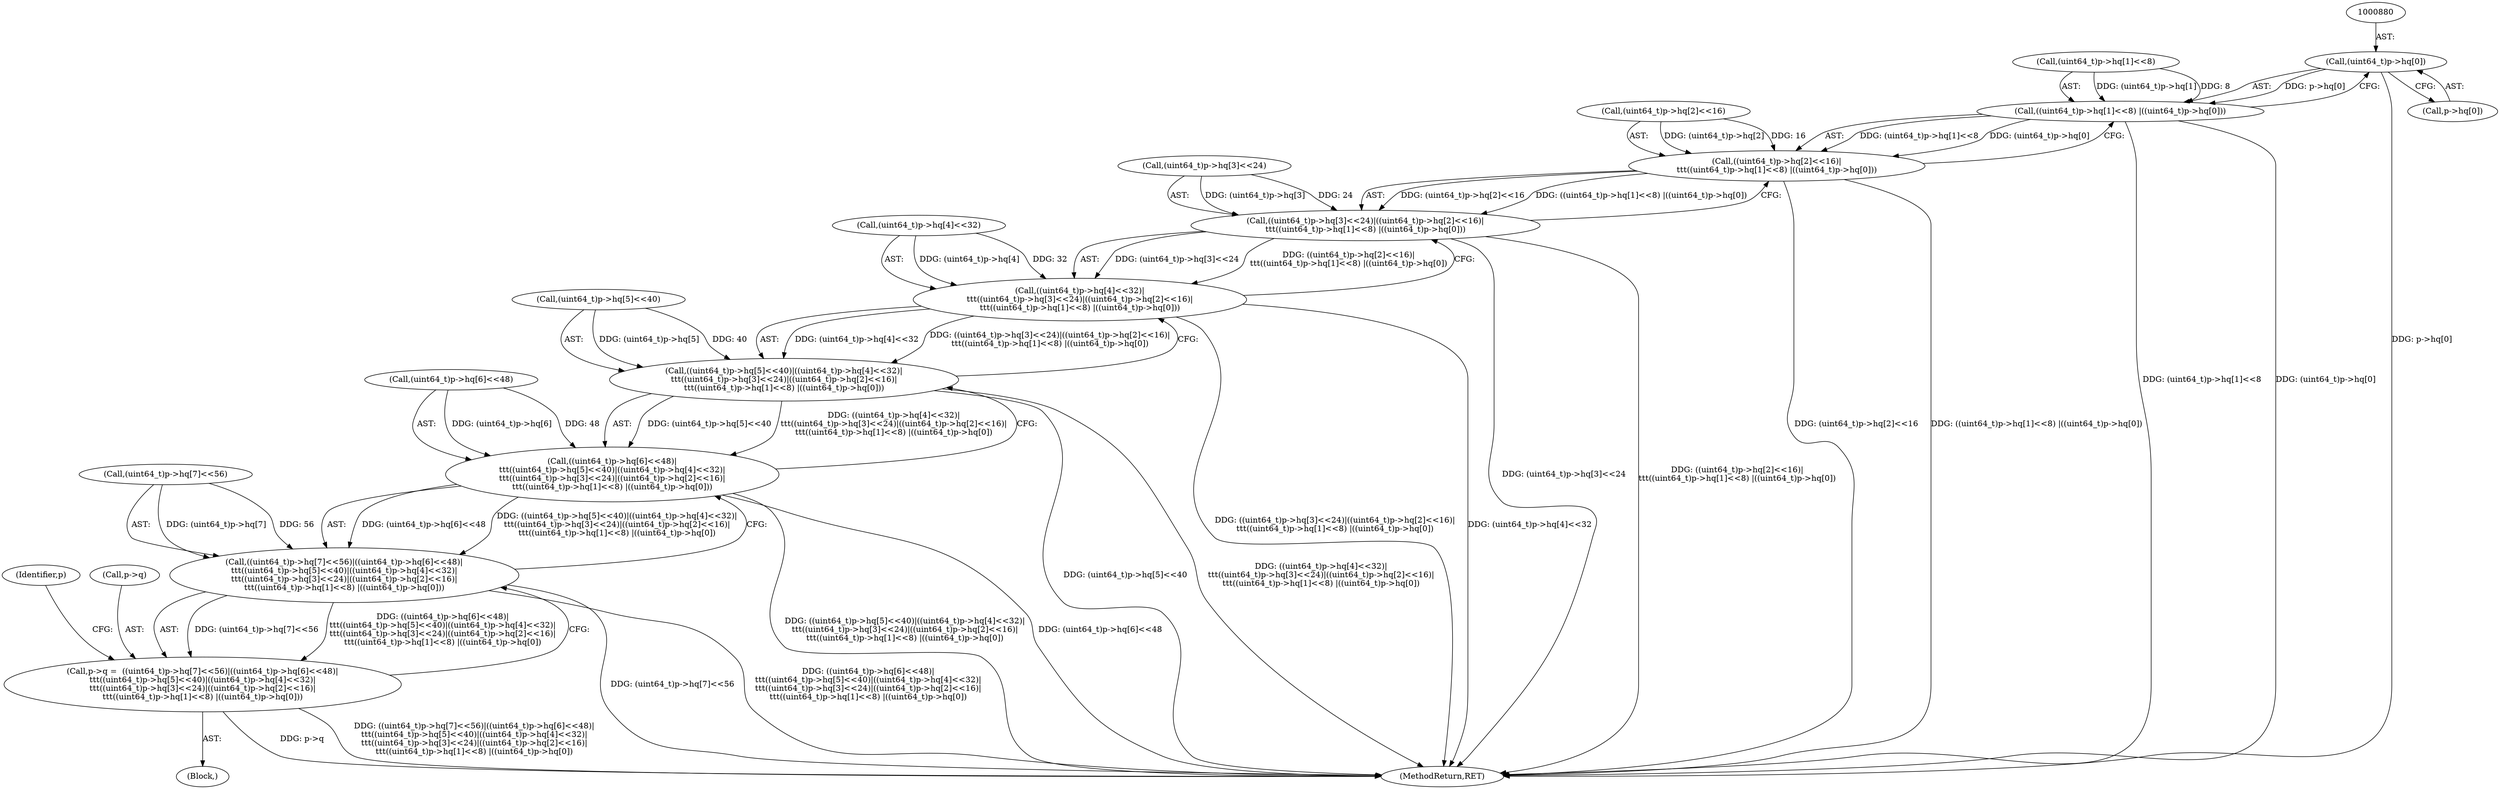 digraph "0_file_27a14bc7ba285a0a5ebfdb55e54001aa11932b08@pointer" {
"1000879" [label="(Call,(uint64_t)p->hq[0])"];
"1000869" [label="(Call,((uint64_t)p->hq[1]<<8) |((uint64_t)p->hq[0]))"];
"1000859" [label="(Call,((uint64_t)p->hq[2]<<16)|\n\t\t\t((uint64_t)p->hq[1]<<8) |((uint64_t)p->hq[0]))"];
"1000849" [label="(Call,((uint64_t)p->hq[3]<<24)|((uint64_t)p->hq[2]<<16)|\n\t\t\t((uint64_t)p->hq[1]<<8) |((uint64_t)p->hq[0]))"];
"1000839" [label="(Call,((uint64_t)p->hq[4]<<32)|\n\t\t\t((uint64_t)p->hq[3]<<24)|((uint64_t)p->hq[2]<<16)|\n\t\t\t((uint64_t)p->hq[1]<<8) |((uint64_t)p->hq[0]))"];
"1000829" [label="(Call,((uint64_t)p->hq[5]<<40)|((uint64_t)p->hq[4]<<32)|\n\t\t\t((uint64_t)p->hq[3]<<24)|((uint64_t)p->hq[2]<<16)|\n\t\t\t((uint64_t)p->hq[1]<<8) |((uint64_t)p->hq[0]))"];
"1000819" [label="(Call,((uint64_t)p->hq[6]<<48)|\n\t\t\t((uint64_t)p->hq[5]<<40)|((uint64_t)p->hq[4]<<32)|\n\t\t\t((uint64_t)p->hq[3]<<24)|((uint64_t)p->hq[2]<<16)|\n\t\t\t((uint64_t)p->hq[1]<<8) |((uint64_t)p->hq[0]))"];
"1000809" [label="(Call,((uint64_t)p->hq[7]<<56)|((uint64_t)p->hq[6]<<48)|\n\t\t\t((uint64_t)p->hq[5]<<40)|((uint64_t)p->hq[4]<<32)|\n\t\t\t((uint64_t)p->hq[3]<<24)|((uint64_t)p->hq[2]<<16)|\n\t\t\t((uint64_t)p->hq[1]<<8) |((uint64_t)p->hq[0]))"];
"1000805" [label="(Call,p->q =  ((uint64_t)p->hq[7]<<56)|((uint64_t)p->hq[6]<<48)|\n\t\t\t((uint64_t)p->hq[5]<<40)|((uint64_t)p->hq[4]<<32)|\n\t\t\t((uint64_t)p->hq[3]<<24)|((uint64_t)p->hq[2]<<16)|\n\t\t\t((uint64_t)p->hq[1]<<8) |((uint64_t)p->hq[0]))"];
"1000830" [label="(Call,(uint64_t)p->hq[5]<<40)"];
"1000840" [label="(Call,(uint64_t)p->hq[4]<<32)"];
"1000887" [label="(Identifier,p)"];
"1000860" [label="(Call,(uint64_t)p->hq[2]<<16)"];
"1000859" [label="(Call,((uint64_t)p->hq[2]<<16)|\n\t\t\t((uint64_t)p->hq[1]<<8) |((uint64_t)p->hq[0]))"];
"1000806" [label="(Call,p->q)"];
"1000805" [label="(Call,p->q =  ((uint64_t)p->hq[7]<<56)|((uint64_t)p->hq[6]<<48)|\n\t\t\t((uint64_t)p->hq[5]<<40)|((uint64_t)p->hq[4]<<32)|\n\t\t\t((uint64_t)p->hq[3]<<24)|((uint64_t)p->hq[2]<<16)|\n\t\t\t((uint64_t)p->hq[1]<<8) |((uint64_t)p->hq[0]))"];
"1000123" [label="(Block,)"];
"1000849" [label="(Call,((uint64_t)p->hq[3]<<24)|((uint64_t)p->hq[2]<<16)|\n\t\t\t((uint64_t)p->hq[1]<<8) |((uint64_t)p->hq[0]))"];
"1000809" [label="(Call,((uint64_t)p->hq[7]<<56)|((uint64_t)p->hq[6]<<48)|\n\t\t\t((uint64_t)p->hq[5]<<40)|((uint64_t)p->hq[4]<<32)|\n\t\t\t((uint64_t)p->hq[3]<<24)|((uint64_t)p->hq[2]<<16)|\n\t\t\t((uint64_t)p->hq[1]<<8) |((uint64_t)p->hq[0]))"];
"1000870" [label="(Call,(uint64_t)p->hq[1]<<8)"];
"1000839" [label="(Call,((uint64_t)p->hq[4]<<32)|\n\t\t\t((uint64_t)p->hq[3]<<24)|((uint64_t)p->hq[2]<<16)|\n\t\t\t((uint64_t)p->hq[1]<<8) |((uint64_t)p->hq[0]))"];
"1000829" [label="(Call,((uint64_t)p->hq[5]<<40)|((uint64_t)p->hq[4]<<32)|\n\t\t\t((uint64_t)p->hq[3]<<24)|((uint64_t)p->hq[2]<<16)|\n\t\t\t((uint64_t)p->hq[1]<<8) |((uint64_t)p->hq[0]))"];
"1000908" [label="(MethodReturn,RET)"];
"1000820" [label="(Call,(uint64_t)p->hq[6]<<48)"];
"1000810" [label="(Call,(uint64_t)p->hq[7]<<56)"];
"1000850" [label="(Call,(uint64_t)p->hq[3]<<24)"];
"1000879" [label="(Call,(uint64_t)p->hq[0])"];
"1000881" [label="(Call,p->hq[0])"];
"1000869" [label="(Call,((uint64_t)p->hq[1]<<8) |((uint64_t)p->hq[0]))"];
"1000819" [label="(Call,((uint64_t)p->hq[6]<<48)|\n\t\t\t((uint64_t)p->hq[5]<<40)|((uint64_t)p->hq[4]<<32)|\n\t\t\t((uint64_t)p->hq[3]<<24)|((uint64_t)p->hq[2]<<16)|\n\t\t\t((uint64_t)p->hq[1]<<8) |((uint64_t)p->hq[0]))"];
"1000879" -> "1000869"  [label="AST: "];
"1000879" -> "1000881"  [label="CFG: "];
"1000880" -> "1000879"  [label="AST: "];
"1000881" -> "1000879"  [label="AST: "];
"1000869" -> "1000879"  [label="CFG: "];
"1000879" -> "1000908"  [label="DDG: p->hq[0]"];
"1000879" -> "1000869"  [label="DDG: p->hq[0]"];
"1000869" -> "1000859"  [label="AST: "];
"1000870" -> "1000869"  [label="AST: "];
"1000859" -> "1000869"  [label="CFG: "];
"1000869" -> "1000908"  [label="DDG: (uint64_t)p->hq[1]<<8"];
"1000869" -> "1000908"  [label="DDG: (uint64_t)p->hq[0]"];
"1000869" -> "1000859"  [label="DDG: (uint64_t)p->hq[1]<<8"];
"1000869" -> "1000859"  [label="DDG: (uint64_t)p->hq[0]"];
"1000870" -> "1000869"  [label="DDG: (uint64_t)p->hq[1]"];
"1000870" -> "1000869"  [label="DDG: 8"];
"1000859" -> "1000849"  [label="AST: "];
"1000860" -> "1000859"  [label="AST: "];
"1000849" -> "1000859"  [label="CFG: "];
"1000859" -> "1000908"  [label="DDG: (uint64_t)p->hq[2]<<16"];
"1000859" -> "1000908"  [label="DDG: ((uint64_t)p->hq[1]<<8) |((uint64_t)p->hq[0])"];
"1000859" -> "1000849"  [label="DDG: (uint64_t)p->hq[2]<<16"];
"1000859" -> "1000849"  [label="DDG: ((uint64_t)p->hq[1]<<8) |((uint64_t)p->hq[0])"];
"1000860" -> "1000859"  [label="DDG: (uint64_t)p->hq[2]"];
"1000860" -> "1000859"  [label="DDG: 16"];
"1000849" -> "1000839"  [label="AST: "];
"1000850" -> "1000849"  [label="AST: "];
"1000839" -> "1000849"  [label="CFG: "];
"1000849" -> "1000908"  [label="DDG: (uint64_t)p->hq[3]<<24"];
"1000849" -> "1000908"  [label="DDG: ((uint64_t)p->hq[2]<<16)|\n\t\t\t((uint64_t)p->hq[1]<<8) |((uint64_t)p->hq[0])"];
"1000849" -> "1000839"  [label="DDG: (uint64_t)p->hq[3]<<24"];
"1000849" -> "1000839"  [label="DDG: ((uint64_t)p->hq[2]<<16)|\n\t\t\t((uint64_t)p->hq[1]<<8) |((uint64_t)p->hq[0])"];
"1000850" -> "1000849"  [label="DDG: (uint64_t)p->hq[3]"];
"1000850" -> "1000849"  [label="DDG: 24"];
"1000839" -> "1000829"  [label="AST: "];
"1000840" -> "1000839"  [label="AST: "];
"1000829" -> "1000839"  [label="CFG: "];
"1000839" -> "1000908"  [label="DDG: ((uint64_t)p->hq[3]<<24)|((uint64_t)p->hq[2]<<16)|\n\t\t\t((uint64_t)p->hq[1]<<8) |((uint64_t)p->hq[0])"];
"1000839" -> "1000908"  [label="DDG: (uint64_t)p->hq[4]<<32"];
"1000839" -> "1000829"  [label="DDG: (uint64_t)p->hq[4]<<32"];
"1000839" -> "1000829"  [label="DDG: ((uint64_t)p->hq[3]<<24)|((uint64_t)p->hq[2]<<16)|\n\t\t\t((uint64_t)p->hq[1]<<8) |((uint64_t)p->hq[0])"];
"1000840" -> "1000839"  [label="DDG: (uint64_t)p->hq[4]"];
"1000840" -> "1000839"  [label="DDG: 32"];
"1000829" -> "1000819"  [label="AST: "];
"1000830" -> "1000829"  [label="AST: "];
"1000819" -> "1000829"  [label="CFG: "];
"1000829" -> "1000908"  [label="DDG: (uint64_t)p->hq[5]<<40"];
"1000829" -> "1000908"  [label="DDG: ((uint64_t)p->hq[4]<<32)|\n\t\t\t((uint64_t)p->hq[3]<<24)|((uint64_t)p->hq[2]<<16)|\n\t\t\t((uint64_t)p->hq[1]<<8) |((uint64_t)p->hq[0])"];
"1000829" -> "1000819"  [label="DDG: (uint64_t)p->hq[5]<<40"];
"1000829" -> "1000819"  [label="DDG: ((uint64_t)p->hq[4]<<32)|\n\t\t\t((uint64_t)p->hq[3]<<24)|((uint64_t)p->hq[2]<<16)|\n\t\t\t((uint64_t)p->hq[1]<<8) |((uint64_t)p->hq[0])"];
"1000830" -> "1000829"  [label="DDG: (uint64_t)p->hq[5]"];
"1000830" -> "1000829"  [label="DDG: 40"];
"1000819" -> "1000809"  [label="AST: "];
"1000820" -> "1000819"  [label="AST: "];
"1000809" -> "1000819"  [label="CFG: "];
"1000819" -> "1000908"  [label="DDG: ((uint64_t)p->hq[5]<<40)|((uint64_t)p->hq[4]<<32)|\n\t\t\t((uint64_t)p->hq[3]<<24)|((uint64_t)p->hq[2]<<16)|\n\t\t\t((uint64_t)p->hq[1]<<8) |((uint64_t)p->hq[0])"];
"1000819" -> "1000908"  [label="DDG: (uint64_t)p->hq[6]<<48"];
"1000819" -> "1000809"  [label="DDG: (uint64_t)p->hq[6]<<48"];
"1000819" -> "1000809"  [label="DDG: ((uint64_t)p->hq[5]<<40)|((uint64_t)p->hq[4]<<32)|\n\t\t\t((uint64_t)p->hq[3]<<24)|((uint64_t)p->hq[2]<<16)|\n\t\t\t((uint64_t)p->hq[1]<<8) |((uint64_t)p->hq[0])"];
"1000820" -> "1000819"  [label="DDG: (uint64_t)p->hq[6]"];
"1000820" -> "1000819"  [label="DDG: 48"];
"1000809" -> "1000805"  [label="AST: "];
"1000810" -> "1000809"  [label="AST: "];
"1000805" -> "1000809"  [label="CFG: "];
"1000809" -> "1000908"  [label="DDG: (uint64_t)p->hq[7]<<56"];
"1000809" -> "1000908"  [label="DDG: ((uint64_t)p->hq[6]<<48)|\n\t\t\t((uint64_t)p->hq[5]<<40)|((uint64_t)p->hq[4]<<32)|\n\t\t\t((uint64_t)p->hq[3]<<24)|((uint64_t)p->hq[2]<<16)|\n\t\t\t((uint64_t)p->hq[1]<<8) |((uint64_t)p->hq[0])"];
"1000809" -> "1000805"  [label="DDG: (uint64_t)p->hq[7]<<56"];
"1000809" -> "1000805"  [label="DDG: ((uint64_t)p->hq[6]<<48)|\n\t\t\t((uint64_t)p->hq[5]<<40)|((uint64_t)p->hq[4]<<32)|\n\t\t\t((uint64_t)p->hq[3]<<24)|((uint64_t)p->hq[2]<<16)|\n\t\t\t((uint64_t)p->hq[1]<<8) |((uint64_t)p->hq[0])"];
"1000810" -> "1000809"  [label="DDG: (uint64_t)p->hq[7]"];
"1000810" -> "1000809"  [label="DDG: 56"];
"1000805" -> "1000123"  [label="AST: "];
"1000806" -> "1000805"  [label="AST: "];
"1000887" -> "1000805"  [label="CFG: "];
"1000805" -> "1000908"  [label="DDG: p->q"];
"1000805" -> "1000908"  [label="DDG: ((uint64_t)p->hq[7]<<56)|((uint64_t)p->hq[6]<<48)|\n\t\t\t((uint64_t)p->hq[5]<<40)|((uint64_t)p->hq[4]<<32)|\n\t\t\t((uint64_t)p->hq[3]<<24)|((uint64_t)p->hq[2]<<16)|\n\t\t\t((uint64_t)p->hq[1]<<8) |((uint64_t)p->hq[0])"];
}
